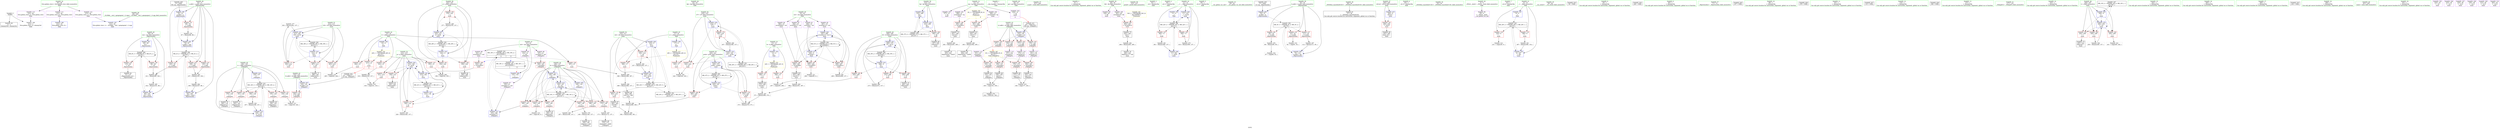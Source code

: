 digraph "SVFG" {
	label="SVFG";

	Node0x55cb6361d070 [shape=record,color=grey,label="{NodeID: 0\nNullPtr}"];
	Node0x55cb6361d070 -> Node0x55cb63646a10[style=solid];
	Node0x55cb6361d070 -> Node0x55cb63648de0[style=solid];
	Node0x55cb636711f0 [shape=record,color=black,label="{NodeID: 360\nMR_6V_3 = PHI(MR_6V_5, MR_6V_2, )\npts\{81 \}\n}"];
	Node0x55cb636711f0 -> Node0x55cb6364ba80[style=dashed];
	Node0x55cb636711f0 -> Node0x55cb6364bb50[style=dashed];
	Node0x55cb636711f0 -> Node0x55cb63649220[style=dashed];
	Node0x55cb636711f0 -> Node0x55cb636711f0[style=dashed];
	Node0x55cb636555d0 [shape=record,color=grey,label="{NodeID: 277\n303 = Binary(302, 137, )\n}"];
	Node0x55cb636555d0 -> Node0x55cb636512e0[style=solid];
	Node0x55cb636489e0 [shape=record,color=blue,label="{NodeID: 194\n15\<--9\nl\<--\nGlob }"];
	Node0x55cb636489e0 -> Node0x55cb63673b10[style=dashed];
	Node0x55cb63645c30 [shape=record,color=purple,label="{NodeID: 111\n412\<--44\nllvm.global_ctors_0\<--llvm.global_ctors\nGlob }"];
	Node0x55cb63645c30 -> Node0x55cb63648be0[style=solid];
	Node0x55cb63644000 [shape=record,color=green,label="{NodeID: 28\n24\<--25\ndp\<--dp_field_insensitive\nGlob }"];
	Node0x55cb63657fd0 [shape=record,color=grey,label="{NodeID: 305\n329 = Binary(328, 137, )\n}"];
	Node0x55cb63657fd0 -> Node0x55cb636516f0[style=solid];
	Node0x55cb63651070 [shape=record,color=blue,label="{NodeID: 222\n210\<--280\nfg\<--\nmain\n}"];
	Node0x55cb63651070 -> Node0x55cb6364d2e0[style=dashed];
	Node0x55cb63651070 -> Node0x55cb63651210[style=dashed];
	Node0x55cb63651070 -> Node0x55cb6366daf0[style=dashed];
	Node0x55cb6364bb50 [shape=record,color=red,label="{NodeID: 139\n115\<--80\n\<--res\n_Z6powmodxx\n}"];
	Node0x55cb6364bb50 -> Node0x55cb63646c10[style=solid];
	Node0x55cb636466a0 [shape=record,color=green,label="{NodeID: 56\n222\<--223\nj\<--j_field_insensitive\nmain\n}"];
	Node0x55cb636466a0 -> Node0x55cb6364dd70[style=solid];
	Node0x55cb636466a0 -> Node0x55cb6364de40[style=solid];
	Node0x55cb636466a0 -> Node0x55cb6364df10[style=solid];
	Node0x55cb636466a0 -> Node0x55cb63651b00[style=solid];
	Node0x55cb636466a0 -> Node0x55cb63651ca0[style=solid];
	Node0x55cb6364d210 [shape=record,color=red,label="{NodeID: 167\n272\<--208\n\<--i5\nmain\n}"];
	Node0x55cb6364d210 -> Node0x55cb63656950[style=solid];
	Node0x55cb63647df0 [shape=record,color=black,label="{NodeID: 84\n364\<--363\nidxprom59\<--sub58\nmain\n}"];
	Node0x55cb6361cda0 [shape=record,color=green,label="{NodeID: 1\n7\<--1\n__dso_handle\<--dummyObj\nGlob }"];
	Node0x55cb63655750 [shape=record,color=grey,label="{NodeID: 278\n87 = Binary(86, 88, )\n}"];
	Node0x55cb63655750 -> Node0x55cb63649150[style=solid];
	Node0x55cb63648ae0 [shape=record,color=blue,label="{NodeID: 195\n17\<--9\ns\<--\nGlob }"];
	Node0x55cb63648ae0 -> Node0x55cb636672f0[style=dashed];
	Node0x55cb63645d30 [shape=record,color=purple,label="{NodeID: 112\n413\<--44\nllvm.global_ctors_1\<--llvm.global_ctors\nGlob }"];
	Node0x55cb63645d30 -> Node0x55cb63648ce0[style=solid];
	Node0x55cb63644090 [shape=record,color=green,label="{NodeID: 29\n26\<--27\ngo\<--go_field_insensitive\nGlob }"];
	Node0x55cb63658150 [shape=record,color=grey,label="{NodeID: 306\n187 = Binary(186, 137, )\n}"];
	Node0x55cb63658150 -> Node0x55cb63650850[style=solid];
	Node0x55cb63651140 [shape=record,color=blue,label="{NodeID: 223\n212\<--9\ni18\<--\nmain\n}"];
	Node0x55cb63651140 -> Node0x55cb6364d3b0[style=dashed];
	Node0x55cb63651140 -> Node0x55cb6364d480[style=dashed];
	Node0x55cb63651140 -> Node0x55cb6364d550[style=dashed];
	Node0x55cb63651140 -> Node0x55cb636512e0[style=dashed];
	Node0x55cb63651140 -> Node0x55cb6366dff0[style=dashed];
	Node0x55cb6364bc20 [shape=record,color=red,label="{NodeID: 140\n147\<--122\n\<--s2.addr\n_Z3kmpPci\n}"];
	Node0x55cb6364bc20 -> Node0x55cb63645f30[style=solid];
	Node0x55cb63646770 [shape=record,color=green,label="{NodeID: 57\n227\<--228\nscanf\<--scanf_field_insensitive\n}"];
	Node0x55cb6364d2e0 [shape=record,color=red,label="{NodeID: 168\n306\<--210\n\<--fg\nmain\n}"];
	Node0x55cb6364d2e0 -> Node0x55cb63647ab0[style=solid];
	Node0x55cb63647ec0 [shape=record,color=black,label="{NodeID: 85\n367\<--366\nconv61\<--\nmain\n}"];
	Node0x55cb63647ec0 -> Node0x55cb63655ed0[style=solid];
	Node0x55cb6361cfd0 [shape=record,color=green,label="{NodeID: 2\n9\<--1\n\<--dummyObj\nCan only get source location for instruction, argument, global var or function.}"];
	Node0x55cb636558d0 [shape=record,color=grey,label="{NodeID: 279\n149 = Binary(148, 137, )\n}"];
	Node0x55cb636558d0 -> Node0x55cb63646ce0[style=solid];
	Node0x55cb63648be0 [shape=record,color=blue,label="{NodeID: 196\n412\<--45\nllvm.global_ctors_0\<--\nGlob }"];
	Node0x55cb63645e30 [shape=record,color=purple,label="{NodeID: 113\n414\<--44\nllvm.global_ctors_2\<--llvm.global_ctors\nGlob }"];
	Node0x55cb63645e30 -> Node0x55cb63648de0[style=solid];
	Node0x55cb63644160 [shape=record,color=green,label="{NodeID: 30\n28\<--30\nkb\<--kb_field_insensitive\nGlob }"];
	Node0x55cb63644160 -> Node0x55cb63645270[style=solid];
	Node0x55cb63644160 -> Node0x55cb63645340[style=solid];
	Node0x55cb636582d0 [shape=record,color=grey,label="{NodeID: 307\n173 = Binary(172, 137, )\n}"];
	Node0x55cb636582d0 -> Node0x55cb636470f0[style=solid];
	Node0x55cb63651210 [shape=record,color=blue,label="{NodeID: 224\n210\<--299\nfg\<--\nmain\n}"];
	Node0x55cb63651210 -> Node0x55cb6364d2e0[style=dashed];
	Node0x55cb63651210 -> Node0x55cb6366daf0[style=dashed];
	Node0x55cb6364bcf0 [shape=record,color=red,label="{NodeID: 141\n154\<--122\n\<--s2.addr\n_Z3kmpPci\n}"];
	Node0x55cb6364bcf0 -> Node0x55cb6364a7d0[style=solid];
	Node0x55cb63646840 [shape=record,color=green,label="{NodeID: 58\n314\<--315\nprintf\<--printf_field_insensitive\n}"];
	Node0x55cb6364d3b0 [shape=record,color=red,label="{NodeID: 169\n283\<--212\n\<--i18\nmain\n}"];
	Node0x55cb6364d3b0 -> Node0x55cb63658ed0[style=solid];
	Node0x55cb63647f90 [shape=record,color=black,label="{NodeID: 86\n370\<--369\nconv62\<--\nmain\n}"];
	Node0x55cb63647f90 -> Node0x55cb636564d0[style=solid];
	Node0x55cb6361ced0 [shape=record,color=green,label="{NodeID: 3\n34\<--1\n.str\<--dummyObj\nGlob }"];
	Node0x55cb63655a50 [shape=record,color=grey,label="{NodeID: 280\n363 = Binary(362, 265, )\n}"];
	Node0x55cb63655a50 -> Node0x55cb63647df0[style=solid];
	Node0x55cb63648ce0 [shape=record,color=blue,label="{NodeID: 197\n413\<--46\nllvm.global_ctors_1\<--_GLOBAL__sub_I_apiapiapiad_1_0.cpp\nGlob }"];
	Node0x55cb63645f30 [shape=record,color=purple,label="{NodeID: 114\n151\<--147\narrayidx\<--\n_Z3kmpPci\n}"];
	Node0x55cb63645f30 -> Node0x55cb6364c920[style=solid];
	Node0x55cb63644230 [shape=record,color=green,label="{NodeID: 31\n31\<--33\ntg\<--tg_field_insensitive\nGlob }"];
	Node0x55cb63644230 -> Node0x55cb63645410[style=solid];
	Node0x55cb63644230 -> Node0x55cb636454e0[style=solid];
	Node0x55cb63644230 -> Node0x55cb636455b0[style=solid];
	Node0x55cb63644230 -> Node0x55cb63645680[style=solid];
	Node0x55cb6364eac0 [shape=record,color=yellow,style=double,label="{NodeID: 391\n54V_1 = ENCHI(MR_54V_0)\npts\{300000 \}\nFun[main]}"];
	Node0x55cb6364eac0 -> Node0x55cb6364dfe0[style=dashed];
	Node0x55cb63658450 [shape=record,color=grey,label="{NodeID: 308\n356 = cmp(354, 355, )\n}"];
	Node0x55cb636512e0 [shape=record,color=blue,label="{NodeID: 225\n212\<--303\ni18\<--inc30\nmain\n}"];
	Node0x55cb636512e0 -> Node0x55cb6364d3b0[style=dashed];
	Node0x55cb636512e0 -> Node0x55cb6364d480[style=dashed];
	Node0x55cb636512e0 -> Node0x55cb6364d550[style=dashed];
	Node0x55cb636512e0 -> Node0x55cb636512e0[style=dashed];
	Node0x55cb636512e0 -> Node0x55cb6366dff0[style=dashed];
	Node0x55cb6364bdc0 [shape=record,color=red,label="{NodeID: 142\n171\<--122\n\<--s2.addr\n_Z3kmpPci\n}"];
	Node0x55cb6364bdc0 -> Node0x55cb6364a8a0[style=solid];
	Node0x55cb63646910 [shape=record,color=green,label="{NodeID: 59\n46\<--408\n_GLOBAL__sub_I_apiapiapiad_1_0.cpp\<--_GLOBAL__sub_I_apiapiapiad_1_0.cpp_field_insensitive\n}"];
	Node0x55cb63646910 -> Node0x55cb63648ce0[style=solid];
	Node0x55cb6364d480 [shape=record,color=red,label="{NodeID: 170\n287\<--212\n\<--i18\nmain\n}"];
	Node0x55cb6364d480 -> Node0x55cb63647840[style=solid];
	Node0x55cb63648060 [shape=record,color=black,label="{NodeID: 87\n384\<--383\nconv68\<--\nmain\n}"];
	Node0x55cb63648060 -> Node0x55cb636576d0[style=solid];
	Node0x55cb63633f60 [shape=record,color=green,label="{NodeID: 4\n36\<--1\n.str.1\<--dummyObj\nGlob }"];
	Node0x55cb63655bd0 [shape=record,color=grey,label="{NodeID: 281\n269 = Binary(268, 137, )\n}"];
	Node0x55cb63655bd0 -> Node0x55cb63650ed0[style=solid];
	Node0x55cb63648de0 [shape=record,color=blue, style = dotted,label="{NodeID: 198\n414\<--3\nllvm.global_ctors_2\<--dummyVal\nGlob }"];
	Node0x55cb6364a7d0 [shape=record,color=purple,label="{NodeID: 115\n157\<--154\narrayidx3\<--\n_Z3kmpPci\n}"];
	Node0x55cb6364a7d0 -> Node0x55cb6364c9f0[style=solid];
	Node0x55cb63644300 [shape=record,color=green,label="{NodeID: 32\n44\<--48\nllvm.global_ctors\<--llvm.global_ctors_field_insensitive\nGlob }"];
	Node0x55cb63644300 -> Node0x55cb63645c30[style=solid];
	Node0x55cb63644300 -> Node0x55cb63645d30[style=solid];
	Node0x55cb63644300 -> Node0x55cb63645e30[style=solid];
	Node0x55cb636585d0 [shape=record,color=grey,label="{NodeID: 309\n160 = cmp(153, 159, )\n}"];
	Node0x55cb636585d0 -> Node0x55cb6364a410[style=solid];
	Node0x55cb636513b0 [shape=record,color=blue,label="{NodeID: 226\n11\<--310\n__\<--inc34\nmain\n}"];
	Node0x55cb636513b0 -> Node0x55cb6366cbf0[style=dashed];
	Node0x55cb6364be90 [shape=record,color=red,label="{NodeID: 143\n178\<--122\n\<--s2.addr\n_Z3kmpPci\n}"];
	Node0x55cb6364be90 -> Node0x55cb6364a970[style=solid];
	Node0x55cb63646a10 [shape=record,color=black,label="{NodeID: 60\n2\<--3\ndummyVal\<--dummyVal\n}"];
	Node0x55cb6364d550 [shape=record,color=red,label="{NodeID: 171\n302\<--212\n\<--i18\nmain\n}"];
	Node0x55cb6364d550 -> Node0x55cb636555d0[style=solid];
	Node0x55cb63648130 [shape=record,color=black,label="{NodeID: 88\n390\<--389\nconv70\<--add\nmain\n}"];
	Node0x55cb63648130 -> Node0x55cb63657550[style=solid];
	Node0x55cb63633ff0 [shape=record,color=green,label="{NodeID: 5\n38\<--1\n.str.2\<--dummyObj\nGlob }"];
	Node0x55cb63655d50 [shape=record,color=grey,label="{NodeID: 282\n292 = Binary(291, 265, )\n}"];
	Node0x55cb63655d50 -> Node0x55cb636479e0[style=solid];
	Node0x55cb63648ee0 [shape=record,color=blue,label="{NodeID: 199\n76\<--74\na.addr\<--a\n_Z6powmodxx\n}"];
	Node0x55cb63648ee0 -> Node0x55cb6364b4d0[style=dashed];
	Node0x55cb63648ee0 -> Node0x55cb63649150[style=dashed];
	Node0x55cb6364a8a0 [shape=record,color=purple,label="{NodeID: 116\n175\<--171\narrayidx10\<--\n_Z3kmpPci\n}"];
	Node0x55cb6364a8a0 -> Node0x55cb6364cb90[style=solid];
	Node0x55cb636443d0 [shape=record,color=green,label="{NodeID: 33\n49\<--50\n__cxx_global_var_init\<--__cxx_global_var_init_field_insensitive\n}"];
	Node0x55cb63658750 [shape=record,color=grey,label="{NodeID: 310\n92 = cmp(91, 93, )\n}"];
	Node0x55cb63651480 [shape=record,color=blue,label="{NodeID: 227\n214\<--134\np\<--\nmain\n}"];
	Node0x55cb63651480 -> Node0x55cb6364d620[style=dashed];
	Node0x55cb63651480 -> Node0x55cb636516f0[style=dashed];
	Node0x55cb63651480 -> Node0x55cb6366e4f0[style=dashed];
	Node0x55cb6364bf60 [shape=record,color=red,label="{NodeID: 144\n140\<--124\n\<--l2.addr\n_Z3kmpPci\n}"];
	Node0x55cb6364bf60 -> Node0x55cb63658bd0[style=solid];
	Node0x55cb63646b10 [shape=record,color=black,label="{NodeID: 61\n57\<--58\n\<--_ZNSt8ios_base4InitD1Ev\nCan only get source location for instruction, argument, global var or function.}"];
	Node0x55cb6364d620 [shape=record,color=red,label="{NodeID: 172\n328\<--214\n\<--p\nmain\n}"];
	Node0x55cb6364d620 -> Node0x55cb63657fd0[style=solid];
	Node0x55cb63648200 [shape=record,color=black,label="{NodeID: 89\n203\<--400\nmain_ret\<--\nmain\n}"];
	Node0x55cb6361d2d0 [shape=record,color=green,label="{NodeID: 6\n40\<--1\n.str.3\<--dummyObj\nGlob }"];
	Node0x55cb63655ed0 [shape=record,color=grey,label="{NodeID: 283\n368 = Binary(351, 367, )\n}"];
	Node0x55cb63655ed0 -> Node0x55cb636564d0[style=solid];
	Node0x55cb63648fb0 [shape=record,color=blue,label="{NodeID: 200\n78\<--75\nb.addr\<--b\n_Z6powmodxx\n}"];
	Node0x55cb63648fb0 -> Node0x55cb63670cf0[style=dashed];
	Node0x55cb6364a970 [shape=record,color=purple,label="{NodeID: 117\n181\<--178\narrayidx13\<--\n_Z3kmpPci\n}"];
	Node0x55cb6364a970 -> Node0x55cb6364cc60[style=solid];
	Node0x55cb636444a0 [shape=record,color=green,label="{NodeID: 34\n53\<--54\n_ZNSt8ios_base4InitC1Ev\<--_ZNSt8ios_base4InitC1Ev_field_insensitive\n}"];
	Node0x55cb636588d0 [shape=record,color=grey,label="{NodeID: 311\n296 = cmp(295, 9, )\n}"];
	Node0x55cb63651550 [shape=record,color=blue,label="{NodeID: 228\n216\<--9\nret\<--\nmain\n}"];
	Node0x55cb63651550 -> Node0x55cb6364d890[style=dashed];
	Node0x55cb63651550 -> Node0x55cb6364d960[style=dashed];
	Node0x55cb63651550 -> Node0x55cb636517c0[style=dashed];
	Node0x55cb63651550 -> Node0x55cb63666df0[style=dashed];
	Node0x55cb63651550 -> Node0x55cb6366e9f0[style=dashed];
	Node0x55cb6364c030 [shape=record,color=red,label="{NodeID: 145\n144\<--126\n\<--k\n_Z3kmpPci\n}"];
	Node0x55cb6364c030 -> Node0x55cb63658d50[style=solid];
	Node0x55cb63646c10 [shape=record,color=black,label="{NodeID: 62\n73\<--115\n_Z6powmodxx_ret\<--\n_Z6powmodxx\n}"];
	Node0x55cb6364d6f0 [shape=record,color=red,label="{NodeID: 173\n331\<--214\n\<--p\nmain\n}"];
	Node0x55cb6364d6f0 -> Node0x55cb63659350[style=solid];
	Node0x55cb636482d0 [shape=record,color=purple,label="{NodeID: 90\n55\<--4\n\<--_ZStL8__ioinit\n__cxx_global_var_init\n}"];
	Node0x55cb6361d360 [shape=record,color=green,label="{NodeID: 7\n42\<--1\n.str.4\<--dummyObj\nGlob }"];
	Node0x55cb636732d0 [shape=record,color=yellow,style=double,label="{NodeID: 367\n8V_1 = ENCHI(MR_8V_0)\npts\{33 \}\nFun[_Z3kmpPci]}"];
	Node0x55cb636732d0 -> Node0x55cb6364c920[style=dashed];
	Node0x55cb636732d0 -> Node0x55cb6364c9f0[style=dashed];
	Node0x55cb636732d0 -> Node0x55cb6364cb90[style=dashed];
	Node0x55cb636732d0 -> Node0x55cb6364cc60[style=dashed];
	Node0x55cb63656050 [shape=record,color=grey,label="{NodeID: 284\n373 = Binary(372, 371, )\n}"];
	Node0x55cb63656050 -> Node0x55cb63651bd0[style=solid];
	Node0x55cb63649080 [shape=record,color=blue,label="{NodeID: 201\n80\<--85\nres\<--\n_Z6powmodxx\n}"];
	Node0x55cb63649080 -> Node0x55cb636711f0[style=dashed];
	Node0x55cb6364aa40 [shape=record,color=red,label="{NodeID: 118\n230\<--8\n\<--_\nmain\n}"];
	Node0x55cb6364aa40 -> Node0x55cb63658a50[style=solid];
	Node0x55cb63644570 [shape=record,color=green,label="{NodeID: 35\n59\<--60\n__cxa_atexit\<--__cxa_atexit_field_insensitive\n}"];
	Node0x55cb63658a50 [shape=record,color=grey,label="{NodeID: 312\n231 = cmp(230, 9, )\n}"];
	Node0x55cb63651620 [shape=record,color=blue,label="{NodeID: 229\n218\<--9\ni37\<--\nmain\n}"];
	Node0x55cb63651620 -> Node0x55cb6364da30[style=dashed];
	Node0x55cb63651620 -> Node0x55cb6364db00[style=dashed];
	Node0x55cb63651620 -> Node0x55cb63651960[style=dashed];
	Node0x55cb63651620 -> Node0x55cb6366eef0[style=dashed];
	Node0x55cb6364c100 [shape=record,color=red,label="{NodeID: 146\n148\<--126\n\<--k\n_Z3kmpPci\n}"];
	Node0x55cb6364c100 -> Node0x55cb636558d0[style=solid];
	Node0x55cb63646ce0 [shape=record,color=black,label="{NodeID: 63\n150\<--149\nidxprom\<--add\n_Z3kmpPci\n}"];
	Node0x55cb6368aa60 [shape=record,color=black,label="{NodeID: 423\n56 = PHI()\n}"];
	Node0x55cb6364d7c0 [shape=record,color=red,label="{NodeID: 174\n339\<--214\n\<--p\nmain\n}"];
	Node0x55cb6364d7c0 -> Node0x55cb63647b80[style=solid];
	Node0x55cb636483a0 [shape=record,color=purple,label="{NodeID: 91\n246\<--19\narrayidx\<--cnt\nmain\n}"];
	Node0x55cb636483a0 -> Node0x55cb63650c60[style=solid];
	Node0x55cb6361d3f0 [shape=record,color=green,label="{NodeID: 8\n45\<--1\n\<--dummyObj\nCan only get source location for instruction, argument, global var or function.}"];
	Node0x55cb636561d0 [shape=record,color=grey,label="{NodeID: 285\n102 = Binary(101, 88, )\n}"];
	Node0x55cb636561d0 -> Node0x55cb63649220[style=solid];
	Node0x55cb63649150 [shape=record,color=blue,label="{NodeID: 202\n76\<--87\na.addr\<--rem\n_Z6powmodxx\n}"];
	Node0x55cb63649150 -> Node0x55cb636707f0[style=dashed];
	Node0x55cb6364ab10 [shape=record,color=red,label="{NodeID: 119\n396\<--8\n\<--_\nmain\n}"];
	Node0x55cb6364ab10 -> Node0x55cb636579d0[style=solid];
	Node0x55cb63644640 [shape=record,color=green,label="{NodeID: 36\n58\<--64\n_ZNSt8ios_base4InitD1Ev\<--_ZNSt8ios_base4InitD1Ev_field_insensitive\n}"];
	Node0x55cb63644640 -> Node0x55cb63646b10[style=solid];
	Node0x55cb63658bd0 [shape=record,color=grey,label="{NodeID: 313\n141 = cmp(139, 140, )\n}"];
	Node0x55cb636516f0 [shape=record,color=blue,label="{NodeID: 230\n214\<--329\np\<--inc41\nmain\n}"];
	Node0x55cb636516f0 -> Node0x55cb6364d620[style=dashed];
	Node0x55cb636516f0 -> Node0x55cb6364d6f0[style=dashed];
	Node0x55cb636516f0 -> Node0x55cb6364d7c0[style=dashed];
	Node0x55cb636516f0 -> Node0x55cb636516f0[style=dashed];
	Node0x55cb636516f0 -> Node0x55cb63651890[style=dashed];
	Node0x55cb636516f0 -> Node0x55cb6366e4f0[style=dashed];
	Node0x55cb6364c1d0 [shape=record,color=red,label="{NodeID: 147\n165\<--126\n\<--k\n_Z3kmpPci\n}"];
	Node0x55cb6364c1d0 -> Node0x55cb63647020[style=solid];
	Node0x55cb63646db0 [shape=record,color=black,label="{NodeID: 64\n153\<--152\nconv\<--\n_Z3kmpPci\n}"];
	Node0x55cb63646db0 -> Node0x55cb636585d0[style=solid];
	Node0x55cb6368ab60 [shape=record,color=black,label="{NodeID: 424\n226 = PHI()\n}"];
	Node0x55cb6364d890 [shape=record,color=red,label="{NodeID: 175\n336\<--216\n\<--ret\nmain\n}"];
	Node0x55cb6364d890 -> Node0x55cb63657850[style=solid];
	Node0x55cb63648470 [shape=record,color=purple,label="{NodeID: 92\n267\<--19\narrayidx12\<--cnt\nmain\n}"];
	Node0x55cb63648470 -> Node0x55cb6364e0b0[style=solid];
	Node0x55cb63648470 -> Node0x55cb63650ed0[style=solid];
	Node0x55cb63630550 [shape=record,color=green,label="{NodeID: 9\n85\<--1\n\<--dummyObj\nCan only get source location for instruction, argument, global var or function.}"];
	Node0x55cb63656350 [shape=record,color=grey,label="{NodeID: 286\n347 = Binary(346, 137, )\n}"];
	Node0x55cb63656350 -> Node0x55cb63651960[style=solid];
	Node0x55cb63649220 [shape=record,color=blue,label="{NodeID: 203\n80\<--102\nres\<--rem2\n_Z6powmodxx\n}"];
	Node0x55cb63649220 -> Node0x55cb636711f0[style=dashed];
	Node0x55cb6364abe0 [shape=record,color=red,label="{NodeID: 120\n309\<--11\n\<--__\nmain\n}"];
	Node0x55cb6364abe0 -> Node0x55cb6364a5a0[style=solid];
	Node0x55cb63644710 [shape=record,color=green,label="{NodeID: 37\n71\<--72\n_Z6powmodxx\<--_Z6powmodxx_field_insensitive\n}"];
	Node0x55cb63658d50 [shape=record,color=grey,label="{NodeID: 314\n145 = cmp(144, 9, )\n}"];
	Node0x55cb636517c0 [shape=record,color=blue,label="{NodeID: 231\n216\<--337\nret\<--inc45\nmain\n}"];
	Node0x55cb636517c0 -> Node0x55cb63666df0[style=dashed];
	Node0x55cb6364c2a0 [shape=record,color=red,label="{NodeID: 148\n172\<--126\n\<--k\n_Z3kmpPci\n}"];
	Node0x55cb6364c2a0 -> Node0x55cb636582d0[style=solid];
	Node0x55cb63646e80 [shape=record,color=black,label="{NodeID: 65\n156\<--155\nidxprom2\<--\n_Z3kmpPci\n}"];
	Node0x55cb6368ac60 [shape=record,color=black,label="{NodeID: 425\n237 = PHI()\n}"];
	Node0x55cb6364d960 [shape=record,color=red,label="{NodeID: 176\n383\<--216\n\<--ret\nmain\n}"];
	Node0x55cb6364d960 -> Node0x55cb63648060[style=solid];
	Node0x55cb63648540 [shape=record,color=purple,label="{NodeID: 93\n294\<--19\narrayidx27\<--cnt\nmain\n}"];
	Node0x55cb63648540 -> Node0x55cb6364e250[style=solid];
	Node0x55cb63630620 [shape=record,color=green,label="{NodeID: 10\n88\<--1\n\<--dummyObj\nCan only get source location for instruction, argument, global var or function.}"];
	Node0x55cb636564d0 [shape=record,color=grey,label="{NodeID: 287\n371 = Binary(368, 370, )\n}"];
	Node0x55cb636564d0 -> Node0x55cb63656050[style=solid];
	Node0x55cb636492f0 [shape=record,color=blue,label="{NodeID: 204\n76\<--108\na.addr\<--rem4\n_Z6powmodxx\n}"];
	Node0x55cb636492f0 -> Node0x55cb636707f0[style=dashed];
	Node0x55cb6364acb0 [shape=record,color=red,label="{NodeID: 121\n380\<--11\n\<--__\nmain\n}"];
	Node0x55cb6364acb0 -> Node0x55cb63656ad0[style=solid];
	Node0x55cb636447e0 [shape=record,color=green,label="{NodeID: 38\n76\<--77\na.addr\<--a.addr_field_insensitive\n_Z6powmodxx\n}"];
	Node0x55cb636447e0 -> Node0x55cb6364b4d0[style=solid];
	Node0x55cb636447e0 -> Node0x55cb6364b5a0[style=solid];
	Node0x55cb636447e0 -> Node0x55cb6364b670[style=solid];
	Node0x55cb636447e0 -> Node0x55cb6364b740[style=solid];
	Node0x55cb636447e0 -> Node0x55cb63648ee0[style=solid];
	Node0x55cb636447e0 -> Node0x55cb63649150[style=solid];
	Node0x55cb636447e0 -> Node0x55cb636492f0[style=solid];
	Node0x55cb63658ed0 [shape=record,color=grey,label="{NodeID: 315\n285 = cmp(283, 284, )\n}"];
	Node0x55cb63651890 [shape=record,color=blue,label="{NodeID: 232\n214\<--342\np\<--\nmain\n}"];
	Node0x55cb63651890 -> Node0x55cb6364d620[style=dashed];
	Node0x55cb63651890 -> Node0x55cb636516f0[style=dashed];
	Node0x55cb63651890 -> Node0x55cb6366e4f0[style=dashed];
	Node0x55cb6364c370 [shape=record,color=red,label="{NodeID: 149\n186\<--126\n\<--k\n_Z3kmpPci\n}"];
	Node0x55cb6364c370 -> Node0x55cb63658150[style=solid];
	Node0x55cb63646f50 [shape=record,color=black,label="{NodeID: 66\n159\<--158\nconv4\<--\n_Z3kmpPci\n}"];
	Node0x55cb63646f50 -> Node0x55cb636585d0[style=solid];
	Node0x55cb6368ad60 [shape=record,color=black,label="{NodeID: 426\n278 = PHI()\n}"];
	Node0x55cb6364da30 [shape=record,color=red,label="{NodeID: 177\n324\<--218\n\<--i37\nmain\n}"];
	Node0x55cb6364da30 -> Node0x55cb63659650[style=solid];
	Node0x55cb63648610 [shape=record,color=purple,label="{NodeID: 94\n365\<--19\narrayidx60\<--cnt\nmain\n}"];
	Node0x55cb63648610 -> Node0x55cb6364e4c0[style=solid];
	Node0x55cb63634f70 [shape=record,color=green,label="{NodeID: 11\n93\<--1\n\<--dummyObj\nCan only get source location for instruction, argument, global var or function.}"];
	Node0x55cb63656650 [shape=record,color=grey,label="{NodeID: 288\n101 = Binary(99, 100, )\n}"];
	Node0x55cb63656650 -> Node0x55cb636561d0[style=solid];
	Node0x55cb636493c0 [shape=record,color=blue,label="{NodeID: 205\n78\<--112\nb.addr\<--shr\n_Z6powmodxx\n}"];
	Node0x55cb636493c0 -> Node0x55cb63670cf0[style=dashed];
	Node0x55cb6364ad80 [shape=record,color=red,label="{NodeID: 122\n256\<--13\n\<--k\nmain\n}"];
	Node0x55cb6364ad80 -> Node0x55cb636591d0[style=solid];
	Node0x55cb636448b0 [shape=record,color=green,label="{NodeID: 39\n78\<--79\nb.addr\<--b.addr_field_insensitive\n_Z6powmodxx\n}"];
	Node0x55cb636448b0 -> Node0x55cb6364b810[style=solid];
	Node0x55cb636448b0 -> Node0x55cb6364b8e0[style=solid];
	Node0x55cb636448b0 -> Node0x55cb6364b9b0[style=solid];
	Node0x55cb636448b0 -> Node0x55cb63648fb0[style=solid];
	Node0x55cb636448b0 -> Node0x55cb636493c0[style=solid];
	Node0x55cb63659050 [shape=record,color=grey,label="{NodeID: 316\n97 = cmp(96, 93, )\n}"];
	Node0x55cb63651960 [shape=record,color=blue,label="{NodeID: 233\n218\<--347\ni37\<--inc50\nmain\n}"];
	Node0x55cb63651960 -> Node0x55cb6364da30[style=dashed];
	Node0x55cb63651960 -> Node0x55cb6364db00[style=dashed];
	Node0x55cb63651960 -> Node0x55cb63651960[style=dashed];
	Node0x55cb63651960 -> Node0x55cb6366eef0[style=dashed];
	Node0x55cb6364c440 [shape=record,color=red,label="{NodeID: 150\n190\<--126\n\<--k\n_Z3kmpPci\n}"];
	Node0x55cb6364c440 -> Node0x55cb63650920[style=solid];
	Node0x55cb63647020 [shape=record,color=black,label="{NodeID: 67\n166\<--165\nidxprom6\<--\n_Z3kmpPci\n}"];
	Node0x55cb6368ae60 [shape=record,color=black,label="{NodeID: 427\n313 = PHI()\n}"];
	Node0x55cb6364db00 [shape=record,color=red,label="{NodeID: 178\n346\<--218\n\<--i37\nmain\n}"];
	Node0x55cb6364db00 -> Node0x55cb63656350[style=solid];
	Node0x55cb636486e0 [shape=record,color=purple,label="{NodeID: 95\n132\<--21\n\<--nxt\n_Z3kmpPci\n}"];
	Node0x55cb636486e0 -> Node0x55cb63649630[style=solid];
	Node0x55cb63635040 [shape=record,color=green,label="{NodeID: 12\n134\<--1\n\<--dummyObj\nCan only get source location for instruction, argument, global var or function.}"];
	Node0x55cb636567d0 [shape=record,color=grey,label="{NodeID: 289\n377 = Binary(376, 137, )\n}"];
	Node0x55cb636567d0 -> Node0x55cb63651ca0[style=solid];
	Node0x55cb63649490 [shape=record,color=blue,label="{NodeID: 206\n122\<--120\ns2.addr\<--s2\n_Z3kmpPci\n}"];
	Node0x55cb63649490 -> Node0x55cb6364bc20[style=dashed];
	Node0x55cb63649490 -> Node0x55cb6364bcf0[style=dashed];
	Node0x55cb63649490 -> Node0x55cb6364bdc0[style=dashed];
	Node0x55cb63649490 -> Node0x55cb6364be90[style=dashed];
	Node0x55cb6364ae50 [shape=record,color=red,label="{NodeID: 123\n369\<--13\n\<--k\nmain\n}"];
	Node0x55cb6364ae50 -> Node0x55cb63647f90[style=solid];
	Node0x55cb63644980 [shape=record,color=green,label="{NodeID: 40\n80\<--81\nres\<--res_field_insensitive\n_Z6powmodxx\n}"];
	Node0x55cb63644980 -> Node0x55cb6364ba80[style=solid];
	Node0x55cb63644980 -> Node0x55cb6364bb50[style=solid];
	Node0x55cb63644980 -> Node0x55cb63649080[style=solid];
	Node0x55cb63644980 -> Node0x55cb63649220[style=solid];
	Node0x55cb636591d0 [shape=record,color=grey,label="{NodeID: 317\n257 = cmp(255, 256, )\n}"];
	Node0x55cb63651a30 [shape=record,color=blue,label="{NodeID: 234\n220\<--351\nprob\<--\nmain\n}"];
	Node0x55cb63651a30 -> Node0x55cb6364dbd0[style=dashed];
	Node0x55cb63651a30 -> Node0x55cb6364dca0[style=dashed];
	Node0x55cb63651a30 -> Node0x55cb63651bd0[style=dashed];
	Node0x55cb63651a30 -> Node0x55cb6366f3f0[style=dashed];
	Node0x55cb6364c510 [shape=record,color=red,label="{NodeID: 151\n139\<--128\n\<--i\n_Z3kmpPci\n}"];
	Node0x55cb6364c510 -> Node0x55cb63658bd0[style=solid];
	Node0x55cb636470f0 [shape=record,color=black,label="{NodeID: 68\n174\<--173\nidxprom9\<--add8\n_Z3kmpPci\n}"];
	Node0x55cb6368af60 [shape=record,color=black,label="{NodeID: 428\n394 = PHI()\n}"];
	Node0x55cb6366c6f0 [shape=record,color=black,label="{NodeID: 345\nMR_20V_2 = PHI(MR_20V_3, MR_20V_1, )\npts\{10 \}\n}"];
	Node0x55cb6366c6f0 -> Node0x55cb6364aa40[style=dashed];
	Node0x55cb6366c6f0 -> Node0x55cb6364ab10[style=dashed];
	Node0x55cb6366c6f0 -> Node0x55cb63651e40[style=dashed];
	Node0x55cb6364dbd0 [shape=record,color=red,label="{NodeID: 179\n372\<--220\n\<--prob\nmain\n}"];
	Node0x55cb6364dbd0 -> Node0x55cb63656050[style=solid];
	Node0x55cb63645000 [shape=record,color=purple,label="{NodeID: 96\n167\<--21\narrayidx7\<--nxt\n_Z3kmpPci\n}"];
	Node0x55cb63645000 -> Node0x55cb6364cac0[style=solid];
	Node0x55cb63635110 [shape=record,color=green,label="{NodeID: 13\n137\<--1\n\<--dummyObj\nCan only get source location for instruction, argument, global var or function.}"];
	Node0x55cb63656950 [shape=record,color=grey,label="{NodeID: 290\n273 = Binary(272, 137, )\n}"];
	Node0x55cb63656950 -> Node0x55cb63650fa0[style=solid];
	Node0x55cb63649560 [shape=record,color=blue,label="{NodeID: 207\n124\<--121\nl2.addr\<--l2\n_Z3kmpPci\n}"];
	Node0x55cb63649560 -> Node0x55cb6364bf60[style=dashed];
	Node0x55cb6364af20 [shape=record,color=red,label="{NodeID: 124\n284\<--15\n\<--l\nmain\n}"];
	Node0x55cb6364af20 -> Node0x55cb63658ed0[style=solid];
	Node0x55cb63644a50 [shape=record,color=green,label="{NodeID: 41\n117\<--118\n_Z3kmpPci\<--_Z3kmpPci_field_insensitive\n}"];
	Node0x55cb63659350 [shape=record,color=grey,label="{NodeID: 318\n334 = cmp(331, 333, )\n}"];
	Node0x55cb63651b00 [shape=record,color=blue,label="{NodeID: 235\n222\<--9\nj\<--\nmain\n}"];
	Node0x55cb63651b00 -> Node0x55cb6364dd70[style=dashed];
	Node0x55cb63651b00 -> Node0x55cb6364de40[style=dashed];
	Node0x55cb63651b00 -> Node0x55cb6364df10[style=dashed];
	Node0x55cb63651b00 -> Node0x55cb63651ca0[style=dashed];
	Node0x55cb63651b00 -> Node0x55cb6366f8f0[style=dashed];
	Node0x55cb6364c5e0 [shape=record,color=red,label="{NodeID: 152\n155\<--128\n\<--i\n_Z3kmpPci\n}"];
	Node0x55cb6364c5e0 -> Node0x55cb63646e80[style=solid];
	Node0x55cb636471c0 [shape=record,color=black,label="{NodeID: 69\n177\<--176\nconv11\<--\n_Z3kmpPci\n}"];
	Node0x55cb636471c0 -> Node0x55cb636594d0[style=solid];
	Node0x55cb6368b060 [shape=record,color=black,label="{NodeID: 429\n74 = PHI()\n0th arg _Z6powmodxx }"];
	Node0x55cb6368b060 -> Node0x55cb63648ee0[style=solid];
	Node0x55cb6366cbf0 [shape=record,color=black,label="{NodeID: 346\nMR_22V_2 = PHI(MR_22V_4, MR_22V_1, )\npts\{12 \}\n}"];
	Node0x55cb6366cbf0 -> Node0x55cb6364abe0[style=dashed];
	Node0x55cb6366cbf0 -> Node0x55cb6364acb0[style=dashed];
	Node0x55cb6366cbf0 -> Node0x55cb636513b0[style=dashed];
	Node0x55cb6366cbf0 -> Node0x55cb63651d70[style=dashed];
	Node0x55cb6364dca0 [shape=record,color=red,label="{NodeID: 180\n385\<--220\n\<--prob\nmain\n}"];
	Node0x55cb6364dca0 -> Node0x55cb63657550[style=solid];
	Node0x55cb636450d0 [shape=record,color=purple,label="{NodeID: 97\n193\<--21\narrayidx17\<--nxt\n_Z3kmpPci\n}"];
	Node0x55cb636450d0 -> Node0x55cb63650920[style=solid];
	Node0x55cb63634140 [shape=record,color=green,label="{NodeID: 14\n163\<--1\n\<--dummyObj\nCan only get source location for instruction, argument, global var or function.}"];
	Node0x55cb63656ad0 [shape=record,color=grey,label="{NodeID: 291\n381 = Binary(380, 137, )\n}"];
	Node0x55cb63656ad0 -> Node0x55cb63651d70[style=solid];
	Node0x55cb63649630 [shape=record,color=blue,label="{NodeID: 208\n132\<--134\n\<--\n_Z3kmpPci\n}"];
	Node0x55cb63649630 -> Node0x55cb636659f0[style=dashed];
	Node0x55cb6364aff0 [shape=record,color=red,label="{NodeID: 125\n317\<--15\n\<--l\nmain\n|{<s0>8}}"];
	Node0x55cb6364aff0:s0 -> Node0x55cb6368b450[style=solid,color=red];
	Node0x55cb63644b20 [shape=record,color=green,label="{NodeID: 42\n122\<--123\ns2.addr\<--s2.addr_field_insensitive\n_Z3kmpPci\n}"];
	Node0x55cb63644b20 -> Node0x55cb6364bc20[style=solid];
	Node0x55cb63644b20 -> Node0x55cb6364bcf0[style=solid];
	Node0x55cb63644b20 -> Node0x55cb6364bdc0[style=solid];
	Node0x55cb63644b20 -> Node0x55cb6364be90[style=solid];
	Node0x55cb63644b20 -> Node0x55cb63649490[style=solid];
	Node0x55cb636594d0 [shape=record,color=grey,label="{NodeID: 319\n184 = cmp(177, 183, )\n}"];
	Node0x55cb63651bd0 [shape=record,color=blue,label="{NodeID: 236\n220\<--373\nprob\<--mul63\nmain\n}"];
	Node0x55cb63651bd0 -> Node0x55cb6364dbd0[style=dashed];
	Node0x55cb63651bd0 -> Node0x55cb6364dca0[style=dashed];
	Node0x55cb63651bd0 -> Node0x55cb63651bd0[style=dashed];
	Node0x55cb63651bd0 -> Node0x55cb6366f3f0[style=dashed];
	Node0x55cb6364c6b0 [shape=record,color=red,label="{NodeID: 153\n179\<--128\n\<--i\n_Z3kmpPci\n}"];
	Node0x55cb6364c6b0 -> Node0x55cb63647290[style=solid];
	Node0x55cb63647290 [shape=record,color=black,label="{NodeID: 70\n180\<--179\nidxprom12\<--\n_Z3kmpPci\n}"];
	Node0x55cb6368b1c0 [shape=record,color=black,label="{NodeID: 430\n75 = PHI()\n1st arg _Z6powmodxx }"];
	Node0x55cb6368b1c0 -> Node0x55cb63648fb0[style=solid];
	Node0x55cb6366d0f0 [shape=record,color=black,label="{NodeID: 347\nMR_33V_2 = PHI(MR_33V_4, MR_33V_1, )\npts\{207 \}\n}"];
	Node0x55cb6366d0f0 -> Node0x55cb63650b90[style=dashed];
	Node0x55cb6364dd70 [shape=record,color=red,label="{NodeID: 181\n354\<--222\n\<--j\nmain\n}"];
	Node0x55cb6364dd70 -> Node0x55cb63658450[style=solid];
	Node0x55cb636451a0 [shape=record,color=purple,label="{NodeID: 98\n341\<--21\narrayidx47\<--nxt\nmain\n}"];
	Node0x55cb636451a0 -> Node0x55cb6364e320[style=solid];
	Node0x55cb63634210 [shape=record,color=green,label="{NodeID: 15\n242\<--1\n\<--dummyObj\nCan only get source location for instruction, argument, global var or function.}"];
	Node0x55cb63673a30 [shape=record,color=yellow,style=double,label="{NodeID: 375\n24V_1 = ENCHI(MR_24V_0)\npts\{14 \}\nFun[main]}"];
	Node0x55cb63673a30 -> Node0x55cb6364ad80[style=dashed];
	Node0x55cb63673a30 -> Node0x55cb6364ae50[style=dashed];
	Node0x55cb63656c50 [shape=record,color=grey,label="{NodeID: 292\n108 = Binary(107, 88, )\n}"];
	Node0x55cb63656c50 -> Node0x55cb636492f0[style=solid];
	Node0x55cb63649700 [shape=record,color=blue,label="{NodeID: 209\n126\<--134\nk\<--\n_Z3kmpPci\n}"];
	Node0x55cb63649700 -> Node0x55cb63629d40[style=dashed];
	Node0x55cb6364b0c0 [shape=record,color=red,label="{NodeID: 126\n332\<--15\n\<--l\nmain\n}"];
	Node0x55cb6364b0c0 -> Node0x55cb63657b50[style=solid];
	Node0x55cb63644bf0 [shape=record,color=green,label="{NodeID: 43\n124\<--125\nl2.addr\<--l2.addr_field_insensitive\n_Z3kmpPci\n}"];
	Node0x55cb63644bf0 -> Node0x55cb6364bf60[style=solid];
	Node0x55cb63644bf0 -> Node0x55cb63649560[style=solid];
	Node0x55cb63659650 [shape=record,color=grey,label="{NodeID: 320\n326 = cmp(324, 325, )\n}"];
	Node0x55cb63651ca0 [shape=record,color=blue,label="{NodeID: 237\n222\<--377\nj\<--inc65\nmain\n}"];
	Node0x55cb63651ca0 -> Node0x55cb6364dd70[style=dashed];
	Node0x55cb63651ca0 -> Node0x55cb6364de40[style=dashed];
	Node0x55cb63651ca0 -> Node0x55cb6364df10[style=dashed];
	Node0x55cb63651ca0 -> Node0x55cb63651ca0[style=dashed];
	Node0x55cb63651ca0 -> Node0x55cb6366f8f0[style=dashed];
	Node0x55cb6364c780 [shape=record,color=red,label="{NodeID: 154\n191\<--128\n\<--i\n_Z3kmpPci\n}"];
	Node0x55cb6364c780 -> Node0x55cb63647430[style=solid];
	Node0x55cb63647360 [shape=record,color=black,label="{NodeID: 71\n183\<--182\nconv14\<--\n_Z3kmpPci\n}"];
	Node0x55cb63647360 -> Node0x55cb636594d0[style=solid];
	Node0x55cb6368b2c0 [shape=record,color=black,label="{NodeID: 431\n120 = PHI(318, )\n0th arg _Z3kmpPci }"];
	Node0x55cb6368b2c0 -> Node0x55cb63649490[style=solid];
	Node0x55cb6366d5f0 [shape=record,color=black,label="{NodeID: 348\nMR_35V_2 = PHI(MR_35V_4, MR_35V_1, )\npts\{209 \}\n}"];
	Node0x55cb6366d5f0 -> Node0x55cb63650e00[style=dashed];
	Node0x55cb6364de40 [shape=record,color=red,label="{NodeID: 182\n358\<--222\n\<--j\nmain\n}"];
	Node0x55cb6364de40 -> Node0x55cb63647c50[style=solid];
	Node0x55cb63645270 [shape=record,color=purple,label="{NodeID: 99\n236\<--28\n\<--kb\nmain\n}"];
	Node0x55cb636342e0 [shape=record,color=green,label="{NodeID: 16\n265\<--1\n\<--dummyObj\nCan only get source location for instruction, argument, global var or function.}"];
	Node0x55cb63673b10 [shape=record,color=yellow,style=double,label="{NodeID: 376\n26V_1 = ENCHI(MR_26V_0)\npts\{16 \}\nFun[main]}"];
	Node0x55cb63673b10 -> Node0x55cb6364af20[style=dashed];
	Node0x55cb63673b10 -> Node0x55cb6364aff0[style=dashed];
	Node0x55cb63673b10 -> Node0x55cb6364b0c0[style=dashed];
	Node0x55cb63673b10 -> Node0x55cb6364b190[style=dashed];
	Node0x55cb63673b10 -> Node0x55cb6364b260[style=dashed];
	Node0x55cb63656dd0 [shape=record,color=grey,label="{NodeID: 293\n107 = Binary(105, 106, )\n}"];
	Node0x55cb63656dd0 -> Node0x55cb63656c50[style=solid];
	Node0x55cb636506b0 [shape=record,color=blue,label="{NodeID: 210\n128\<--137\ni\<--\n_Z3kmpPci\n}"];
	Node0x55cb636506b0 -> Node0x55cb6362a240[style=dashed];
	Node0x55cb6364b190 [shape=record,color=red,label="{NodeID: 127\n355\<--15\n\<--l\nmain\n}"];
	Node0x55cb6364b190 -> Node0x55cb63658450[style=solid];
	Node0x55cb63644cc0 [shape=record,color=green,label="{NodeID: 44\n126\<--127\nk\<--k_field_insensitive\n_Z3kmpPci\n}"];
	Node0x55cb63644cc0 -> Node0x55cb6364c030[style=solid];
	Node0x55cb63644cc0 -> Node0x55cb6364c100[style=solid];
	Node0x55cb63644cc0 -> Node0x55cb6364c1d0[style=solid];
	Node0x55cb63644cc0 -> Node0x55cb6364c2a0[style=solid];
	Node0x55cb63644cc0 -> Node0x55cb6364c370[style=solid];
	Node0x55cb63644cc0 -> Node0x55cb6364c440[style=solid];
	Node0x55cb63644cc0 -> Node0x55cb63649700[style=solid];
	Node0x55cb63644cc0 -> Node0x55cb63650780[style=solid];
	Node0x55cb63644cc0 -> Node0x55cb63650850[style=solid];
	Node0x55cb636597d0 [shape=record,color=grey,label="{NodeID: 321\n241 = cmp(240, 242, )\n}"];
	Node0x55cb63651d70 [shape=record,color=blue,label="{NodeID: 238\n11\<--381\n__\<--inc67\nmain\n}"];
	Node0x55cb63651d70 -> Node0x55cb6366cbf0[style=dashed];
	Node0x55cb6364c850 [shape=record,color=red,label="{NodeID: 155\n196\<--128\n\<--i\n_Z3kmpPci\n}"];
	Node0x55cb6364c850 -> Node0x55cb63657cd0[style=solid];
	Node0x55cb63647430 [shape=record,color=black,label="{NodeID: 72\n192\<--191\nidxprom16\<--\n_Z3kmpPci\n}"];
	Node0x55cb6368b450 [shape=record,color=black,label="{NodeID: 432\n121 = PHI(317, )\n1st arg _Z3kmpPci }"];
	Node0x55cb6368b450 -> Node0x55cb63649560[style=solid];
	Node0x55cb6366daf0 [shape=record,color=black,label="{NodeID: 349\nMR_37V_2 = PHI(MR_37V_5, MR_37V_1, )\npts\{211 \}\n}"];
	Node0x55cb6366daf0 -> Node0x55cb63651070[style=dashed];
	Node0x55cb6364df10 [shape=record,color=red,label="{NodeID: 183\n376\<--222\n\<--j\nmain\n}"];
	Node0x55cb6364df10 -> Node0x55cb636567d0[style=solid];
	Node0x55cb63645340 [shape=record,color=purple,label="{NodeID: 100\n261\<--28\narrayidx10\<--kb\nmain\n}"];
	Node0x55cb63645340 -> Node0x55cb6364dfe0[style=solid];
	Node0x55cb636343b0 [shape=record,color=green,label="{NodeID: 17\n280\<--1\n\<--dummyObj\nCan only get source location for instruction, argument, global var or function.}"];
	Node0x55cb636672f0 [shape=record,color=yellow,style=double,label="{NodeID: 377\n28V_1 = ENCHI(MR_28V_0)\npts\{18 \}\nFun[main]}"];
	Node0x55cb636672f0 -> Node0x55cb6364b330[style=dashed];
	Node0x55cb636672f0 -> Node0x55cb6364b400[style=dashed];
	Node0x55cb63656f50 [shape=record,color=grey,label="{NodeID: 294\n264 = Binary(263, 265, )\n}"];
	Node0x55cb63656f50 -> Node0x55cb63647770[style=solid];
	Node0x55cb63650780 [shape=record,color=blue,label="{NodeID: 211\n126\<--168\nk\<--\n_Z3kmpPci\n}"];
	Node0x55cb63650780 -> Node0x55cb6364c030[style=dashed];
	Node0x55cb63650780 -> Node0x55cb6364c100[style=dashed];
	Node0x55cb63650780 -> Node0x55cb6364c1d0[style=dashed];
	Node0x55cb63650780 -> Node0x55cb6364c2a0[style=dashed];
	Node0x55cb63650780 -> Node0x55cb6364c370[style=dashed];
	Node0x55cb63650780 -> Node0x55cb6364c440[style=dashed];
	Node0x55cb63650780 -> Node0x55cb63650780[style=dashed];
	Node0x55cb63650780 -> Node0x55cb63650850[style=dashed];
	Node0x55cb63650780 -> Node0x55cb63629d40[style=dashed];
	Node0x55cb6364b260 [shape=record,color=red,label="{NodeID: 128\n387\<--15\n\<--l\nmain\n}"];
	Node0x55cb6364b260 -> Node0x55cb636570d0[style=solid];
	Node0x55cb63644d90 [shape=record,color=green,label="{NodeID: 45\n128\<--129\ni\<--i_field_insensitive\n_Z3kmpPci\n}"];
	Node0x55cb63644d90 -> Node0x55cb6364c510[style=solid];
	Node0x55cb63644d90 -> Node0x55cb6364c5e0[style=solid];
	Node0x55cb63644d90 -> Node0x55cb6364c6b0[style=solid];
	Node0x55cb63644d90 -> Node0x55cb6364c780[style=solid];
	Node0x55cb63644d90 -> Node0x55cb6364c850[style=solid];
	Node0x55cb63644d90 -> Node0x55cb636506b0[style=solid];
	Node0x55cb63644d90 -> Node0x55cb636509f0[style=solid];
	Node0x55cb63629d40 [shape=record,color=black,label="{NodeID: 322\nMR_14V_3 = PHI(MR_14V_7, MR_14V_2, )\npts\{127 \}\n}"];
	Node0x55cb63629d40 -> Node0x55cb6364c030[style=dashed];
	Node0x55cb63629d40 -> Node0x55cb6364c100[style=dashed];
	Node0x55cb63629d40 -> Node0x55cb6364c1d0[style=dashed];
	Node0x55cb63629d40 -> Node0x55cb6364c2a0[style=dashed];
	Node0x55cb63629d40 -> Node0x55cb6364c370[style=dashed];
	Node0x55cb63629d40 -> Node0x55cb6364c440[style=dashed];
	Node0x55cb63629d40 -> Node0x55cb63650780[style=dashed];
	Node0x55cb63629d40 -> Node0x55cb63650850[style=dashed];
	Node0x55cb63629d40 -> Node0x55cb63629d40[style=dashed];
	Node0x55cb63651e40 [shape=record,color=blue,label="{NodeID: 239\n8\<--397\n_\<--dec\nmain\n}"];
	Node0x55cb63651e40 -> Node0x55cb6366c6f0[style=dashed];
	Node0x55cb6364c920 [shape=record,color=red,label="{NodeID: 156\n152\<--151\n\<--arrayidx\n_Z3kmpPci\n}"];
	Node0x55cb6364c920 -> Node0x55cb63646db0[style=solid];
	Node0x55cb63647500 [shape=record,color=black,label="{NodeID: 73\n245\<--244\nidxprom\<--\nmain\n}"];
	Node0x55cb6368b6d0 [shape=record,color=black,label="{NodeID: 433\n234 = PHI()\n}"];
	Node0x55cb6366dff0 [shape=record,color=black,label="{NodeID: 350\nMR_39V_2 = PHI(MR_39V_4, MR_39V_1, )\npts\{213 \}\n}"];
	Node0x55cb6366dff0 -> Node0x55cb63651140[style=dashed];
	Node0x55cb6364dfe0 [shape=record,color=red,label="{NodeID: 184\n262\<--261\n\<--arrayidx10\nmain\n}"];
	Node0x55cb6364dfe0 -> Node0x55cb636476a0[style=solid];
	Node0x55cb63645410 [shape=record,color=purple,label="{NodeID: 101\n277\<--31\n\<--tg\nmain\n}"];
	Node0x55cb63634480 [shape=record,color=green,label="{NodeID: 18\n299\<--1\n\<--dummyObj\nCan only get source location for instruction, argument, global var or function.}"];
	Node0x55cb636673d0 [shape=record,color=yellow,style=double,label="{NodeID: 378\n8V_1 = ENCHI(MR_8V_0)\npts\{33 \}\nFun[main]|{|<s2>8}}"];
	Node0x55cb636673d0 -> Node0x55cb6364e180[style=dashed];
	Node0x55cb636673d0 -> Node0x55cb6364e3f0[style=dashed];
	Node0x55cb636673d0:s2 -> Node0x55cb636732d0[style=dashed,color=red];
	Node0x55cb636570d0 [shape=record,color=grey,label="{NodeID: 295\n388 = Binary(386, 387, )\n}"];
	Node0x55cb636570d0 -> Node0x55cb63657250[style=solid];
	Node0x55cb63650850 [shape=record,color=blue,label="{NodeID: 212\n126\<--187\nk\<--inc\n_Z3kmpPci\n}"];
	Node0x55cb63650850 -> Node0x55cb6364c440[style=dashed];
	Node0x55cb63650850 -> Node0x55cb63629d40[style=dashed];
	Node0x55cb6364b330 [shape=record,color=red,label="{NodeID: 129\n325\<--17\n\<--s\nmain\n}"];
	Node0x55cb6364b330 -> Node0x55cb63659650[style=solid];
	Node0x55cb63644e60 [shape=record,color=green,label="{NodeID: 46\n201\<--202\nmain\<--main_field_insensitive\n}"];
	Node0x55cb6362a240 [shape=record,color=black,label="{NodeID: 323\nMR_16V_3 = PHI(MR_16V_4, MR_16V_2, )\npts\{129 \}\n}"];
	Node0x55cb6362a240 -> Node0x55cb6364c510[style=dashed];
	Node0x55cb6362a240 -> Node0x55cb6364c5e0[style=dashed];
	Node0x55cb6362a240 -> Node0x55cb6364c6b0[style=dashed];
	Node0x55cb6362a240 -> Node0x55cb6364c780[style=dashed];
	Node0x55cb6362a240 -> Node0x55cb6364c850[style=dashed];
	Node0x55cb6362a240 -> Node0x55cb636509f0[style=dashed];
	Node0x55cb6364c9f0 [shape=record,color=red,label="{NodeID: 157\n158\<--157\n\<--arrayidx3\n_Z3kmpPci\n}"];
	Node0x55cb6364c9f0 -> Node0x55cb63646f50[style=solid];
	Node0x55cb636475d0 [shape=record,color=black,label="{NodeID: 74\n260\<--259\nidxprom9\<--\nmain\n}"];
	Node0x55cb6366e4f0 [shape=record,color=black,label="{NodeID: 351\nMR_41V_2 = PHI(MR_41V_3, MR_41V_1, )\npts\{215 \}\n}"];
	Node0x55cb6366e4f0 -> Node0x55cb63651480[style=dashed];
	Node0x55cb6366e4f0 -> Node0x55cb6366e4f0[style=dashed];
	Node0x55cb6364e0b0 [shape=record,color=red,label="{NodeID: 185\n268\<--267\n\<--arrayidx12\nmain\n}"];
	Node0x55cb6364e0b0 -> Node0x55cb63655bd0[style=solid];
	Node0x55cb636454e0 [shape=record,color=purple,label="{NodeID: 102\n289\<--31\narrayidx23\<--tg\nmain\n}"];
	Node0x55cb636454e0 -> Node0x55cb6364e180[style=solid];
	Node0x55cb63634550 [shape=record,color=green,label="{NodeID: 19\n351\<--1\n\<--dummyObj\nCan only get source location for instruction, argument, global var or function.}"];
	Node0x55cb63657250 [shape=record,color=grey,label="{NodeID: 296\n389 = Binary(388, 137, )\n}"];
	Node0x55cb63657250 -> Node0x55cb63648130[style=solid];
	Node0x55cb63650920 [shape=record,color=blue,label="{NodeID: 213\n193\<--190\narrayidx17\<--\n_Z3kmpPci\n}"];
	Node0x55cb63650920 -> Node0x55cb636659f0[style=dashed];
	Node0x55cb6364b400 [shape=record,color=red,label="{NodeID: 130\n386\<--17\n\<--s\nmain\n}"];
	Node0x55cb6364b400 -> Node0x55cb636570d0[style=solid];
	Node0x55cb63644f30 [shape=record,color=green,label="{NodeID: 47\n204\<--205\nretval\<--retval_field_insensitive\nmain\n}"];
	Node0x55cb63644f30 -> Node0x55cb6364cd30[style=solid];
	Node0x55cb63644f30 -> Node0x55cb63650ac0[style=solid];
	Node0x55cb636659f0 [shape=record,color=black,label="{NodeID: 324\nMR_18V_3 = PHI(MR_18V_4, MR_18V_2, )\npts\{230000 \}\n|{|<s2>8|<s3>8}}"];
	Node0x55cb636659f0 -> Node0x55cb6364cac0[style=dashed];
	Node0x55cb636659f0 -> Node0x55cb63650920[style=dashed];
	Node0x55cb636659f0:s2 -> Node0x55cb6364e320[style=dashed,color=blue];
	Node0x55cb636659f0:s3 -> Node0x55cb636702f0[style=dashed,color=blue];
	Node0x55cb6364cac0 [shape=record,color=red,label="{NodeID: 158\n168\<--167\n\<--arrayidx7\n_Z3kmpPci\n}"];
	Node0x55cb6364cac0 -> Node0x55cb63650780[style=solid];
	Node0x55cb636476a0 [shape=record,color=black,label="{NodeID: 75\n263\<--262\nconv\<--\nmain\n}"];
	Node0x55cb636476a0 -> Node0x55cb63656f50[style=solid];
	Node0x55cb6366e9f0 [shape=record,color=black,label="{NodeID: 352\nMR_43V_2 = PHI(MR_43V_3, MR_43V_1, )\npts\{217 \}\n}"];
	Node0x55cb6366e9f0 -> Node0x55cb63651550[style=dashed];
	Node0x55cb6366e9f0 -> Node0x55cb6366e9f0[style=dashed];
	Node0x55cb6364e180 [shape=record,color=red,label="{NodeID: 186\n290\<--289\n\<--arrayidx23\nmain\n}"];
	Node0x55cb6364e180 -> Node0x55cb63647910[style=solid];
	Node0x55cb636455b0 [shape=record,color=purple,label="{NodeID: 103\n318\<--31\n\<--tg\nmain\n|{<s0>8}}"];
	Node0x55cb636455b0:s0 -> Node0x55cb6368b2c0[style=solid,color=red];
	Node0x55cb63634620 [shape=record,color=green,label="{NodeID: 20\n4\<--6\n_ZStL8__ioinit\<--_ZStL8__ioinit_field_insensitive\nGlob }"];
	Node0x55cb63634620 -> Node0x55cb636482d0[style=solid];
	Node0x55cb636573d0 [shape=record,color=grey,label="{NodeID: 297\n112 = Binary(111, 85, )\n}"];
	Node0x55cb636573d0 -> Node0x55cb636493c0[style=solid];
	Node0x55cb636509f0 [shape=record,color=blue,label="{NodeID: 214\n128\<--197\ni\<--inc18\n_Z3kmpPci\n}"];
	Node0x55cb636509f0 -> Node0x55cb6362a240[style=dashed];
	Node0x55cb6364b4d0 [shape=record,color=red,label="{NodeID: 131\n86\<--76\n\<--a.addr\n_Z6powmodxx\n}"];
	Node0x55cb6364b4d0 -> Node0x55cb63655750[style=solid];
	Node0x55cb63646020 [shape=record,color=green,label="{NodeID: 48\n206\<--207\ni\<--i_field_insensitive\nmain\n}"];
	Node0x55cb63646020 -> Node0x55cb6364ce00[style=solid];
	Node0x55cb63646020 -> Node0x55cb6364ced0[style=solid];
	Node0x55cb63646020 -> Node0x55cb6364cfa0[style=solid];
	Node0x55cb63646020 -> Node0x55cb63650b90[style=solid];
	Node0x55cb63646020 -> Node0x55cb63650d30[style=solid];
	Node0x55cb6364cb90 [shape=record,color=red,label="{NodeID: 159\n176\<--175\n\<--arrayidx10\n_Z3kmpPci\n}"];
	Node0x55cb6364cb90 -> Node0x55cb636471c0[style=solid];
	Node0x55cb63647770 [shape=record,color=black,label="{NodeID: 76\n266\<--264\nidxprom11\<--sub\nmain\n}"];
	Node0x55cb6366eef0 [shape=record,color=black,label="{NodeID: 353\nMR_45V_2 = PHI(MR_45V_3, MR_45V_1, )\npts\{219 \}\n}"];
	Node0x55cb6366eef0 -> Node0x55cb63651620[style=dashed];
	Node0x55cb6366eef0 -> Node0x55cb6366eef0[style=dashed];
	Node0x55cb6364e250 [shape=record,color=red,label="{NodeID: 187\n295\<--294\n\<--arrayidx27\nmain\n}"];
	Node0x55cb6364e250 -> Node0x55cb636588d0[style=solid];
	Node0x55cb63645680 [shape=record,color=purple,label="{NodeID: 104\n360\<--31\narrayidx56\<--tg\nmain\n}"];
	Node0x55cb63645680 -> Node0x55cb6364e3f0[style=solid];
	Node0x55cb636346f0 [shape=record,color=green,label="{NodeID: 21\n8\<--10\n_\<--__field_insensitive\nGlob }"];
	Node0x55cb636346f0 -> Node0x55cb6364aa40[style=solid];
	Node0x55cb636346f0 -> Node0x55cb6364ab10[style=solid];
	Node0x55cb636346f0 -> Node0x55cb6364e590[style=solid];
	Node0x55cb636346f0 -> Node0x55cb63651e40[style=solid];
	Node0x55cb63657550 [shape=record,color=grey,label="{NodeID: 298\n391 = Binary(385, 390, )\n}"];
	Node0x55cb63657550 -> Node0x55cb636576d0[style=solid];
	Node0x55cb63650ac0 [shape=record,color=blue,label="{NodeID: 215\n204\<--9\nretval\<--\nmain\n}"];
	Node0x55cb63650ac0 -> Node0x55cb6364cd30[style=dashed];
	Node0x55cb6364b5a0 [shape=record,color=red,label="{NodeID: 132\n100\<--76\n\<--a.addr\n_Z6powmodxx\n}"];
	Node0x55cb6364b5a0 -> Node0x55cb63656650[style=solid];
	Node0x55cb636460f0 [shape=record,color=green,label="{NodeID: 49\n208\<--209\ni5\<--i5_field_insensitive\nmain\n}"];
	Node0x55cb636460f0 -> Node0x55cb6364d070[style=solid];
	Node0x55cb636460f0 -> Node0x55cb6364d140[style=solid];
	Node0x55cb636460f0 -> Node0x55cb6364d210[style=solid];
	Node0x55cb636460f0 -> Node0x55cb63650e00[style=solid];
	Node0x55cb636460f0 -> Node0x55cb63650fa0[style=solid];
	Node0x55cb6364cc60 [shape=record,color=red,label="{NodeID: 160\n182\<--181\n\<--arrayidx13\n_Z3kmpPci\n}"];
	Node0x55cb6364cc60 -> Node0x55cb63647360[style=solid];
	Node0x55cb63647840 [shape=record,color=black,label="{NodeID: 77\n288\<--287\nidxprom22\<--\nmain\n}"];
	Node0x55cb6366f3f0 [shape=record,color=black,label="{NodeID: 354\nMR_47V_2 = PHI(MR_47V_3, MR_47V_1, )\npts\{221 \}\n}"];
	Node0x55cb6366f3f0 -> Node0x55cb63651a30[style=dashed];
	Node0x55cb6366f3f0 -> Node0x55cb6366f3f0[style=dashed];
	Node0x55cb6364e320 [shape=record,color=red,label="{NodeID: 188\n342\<--341\n\<--arrayidx47\nmain\n}"];
	Node0x55cb6364e320 -> Node0x55cb63651890[style=solid];
	Node0x55cb63645750 [shape=record,color=purple,label="{NodeID: 105\n225\<--34\n\<--.str\nmain\n}"];
	Node0x55cb636347c0 [shape=record,color=green,label="{NodeID: 22\n11\<--12\n__\<--___field_insensitive\nGlob }"];
	Node0x55cb636347c0 -> Node0x55cb6364abe0[style=solid];
	Node0x55cb636347c0 -> Node0x55cb6364acb0[style=solid];
	Node0x55cb636347c0 -> Node0x55cb636487e0[style=solid];
	Node0x55cb636347c0 -> Node0x55cb636513b0[style=solid];
	Node0x55cb636347c0 -> Node0x55cb63651d70[style=solid];
	Node0x55cb636576d0 [shape=record,color=grey,label="{NodeID: 299\n392 = Binary(384, 391, )\n}"];
	Node0x55cb63650b90 [shape=record,color=blue,label="{NodeID: 216\n206\<--9\ni\<--\nmain\n}"];
	Node0x55cb63650b90 -> Node0x55cb6364ce00[style=dashed];
	Node0x55cb63650b90 -> Node0x55cb6364ced0[style=dashed];
	Node0x55cb63650b90 -> Node0x55cb6364cfa0[style=dashed];
	Node0x55cb63650b90 -> Node0x55cb63650d30[style=dashed];
	Node0x55cb63650b90 -> Node0x55cb6366d0f0[style=dashed];
	Node0x55cb6364b670 [shape=record,color=red,label="{NodeID: 133\n105\<--76\n\<--a.addr\n_Z6powmodxx\n}"];
	Node0x55cb6364b670 -> Node0x55cb63656dd0[style=solid];
	Node0x55cb636461c0 [shape=record,color=green,label="{NodeID: 50\n210\<--211\nfg\<--fg_field_insensitive\nmain\n}"];
	Node0x55cb636461c0 -> Node0x55cb6364d2e0[style=solid];
	Node0x55cb636461c0 -> Node0x55cb63651070[style=solid];
	Node0x55cb636461c0 -> Node0x55cb63651210[style=solid];
	Node0x55cb6364cd30 [shape=record,color=red,label="{NodeID: 161\n400\<--204\n\<--retval\nmain\n}"];
	Node0x55cb6364cd30 -> Node0x55cb63648200[style=solid];
	Node0x55cb63647910 [shape=record,color=black,label="{NodeID: 78\n291\<--290\nconv24\<--\nmain\n}"];
	Node0x55cb63647910 -> Node0x55cb63655d50[style=solid];
	Node0x55cb6366f8f0 [shape=record,color=black,label="{NodeID: 355\nMR_49V_2 = PHI(MR_49V_3, MR_49V_1, )\npts\{223 \}\n}"];
	Node0x55cb6366f8f0 -> Node0x55cb63651b00[style=dashed];
	Node0x55cb6366f8f0 -> Node0x55cb6366f8f0[style=dashed];
	Node0x55cb6364e3f0 [shape=record,color=red,label="{NodeID: 189\n361\<--360\n\<--arrayidx56\nmain\n}"];
	Node0x55cb6364e3f0 -> Node0x55cb63647d20[style=solid];
	Node0x55cb63645820 [shape=record,color=purple,label="{NodeID: 106\n233\<--36\n\<--.str.1\nmain\n}"];
	Node0x55cb63643d30 [shape=record,color=green,label="{NodeID: 23\n13\<--14\nk\<--k_field_insensitive\nGlob }"];
	Node0x55cb63643d30 -> Node0x55cb6364ad80[style=solid];
	Node0x55cb63643d30 -> Node0x55cb6364ae50[style=solid];
	Node0x55cb63643d30 -> Node0x55cb636488e0[style=solid];
	Node0x55cb63657850 [shape=record,color=grey,label="{NodeID: 300\n337 = Binary(336, 137, )\n}"];
	Node0x55cb63657850 -> Node0x55cb636517c0[style=solid];
	Node0x55cb63650c60 [shape=record,color=blue,label="{NodeID: 217\n246\<--9\narrayidx\<--\nmain\n}"];
	Node0x55cb63650c60 -> Node0x55cb6364e0b0[style=dashed];
	Node0x55cb63650c60 -> Node0x55cb6364e250[style=dashed];
	Node0x55cb63650c60 -> Node0x55cb6364e4c0[style=dashed];
	Node0x55cb63650c60 -> Node0x55cb63650c60[style=dashed];
	Node0x55cb63650c60 -> Node0x55cb63650ed0[style=dashed];
	Node0x55cb63650c60 -> Node0x55cb6366fdf0[style=dashed];
	Node0x55cb6364b740 [shape=record,color=red,label="{NodeID: 134\n106\<--76\n\<--a.addr\n_Z6powmodxx\n}"];
	Node0x55cb6364b740 -> Node0x55cb63656dd0[style=solid];
	Node0x55cb63646290 [shape=record,color=green,label="{NodeID: 51\n212\<--213\ni18\<--i18_field_insensitive\nmain\n}"];
	Node0x55cb63646290 -> Node0x55cb6364d3b0[style=solid];
	Node0x55cb63646290 -> Node0x55cb6364d480[style=solid];
	Node0x55cb63646290 -> Node0x55cb6364d550[style=solid];
	Node0x55cb63646290 -> Node0x55cb63651140[style=solid];
	Node0x55cb63646290 -> Node0x55cb636512e0[style=solid];
	Node0x55cb63666df0 [shape=record,color=black,label="{NodeID: 328\nMR_43V_7 = PHI(MR_43V_6, MR_43V_5, )\npts\{217 \}\n}"];
	Node0x55cb63666df0 -> Node0x55cb6364d890[style=dashed];
	Node0x55cb63666df0 -> Node0x55cb6364d960[style=dashed];
	Node0x55cb63666df0 -> Node0x55cb636517c0[style=dashed];
	Node0x55cb63666df0 -> Node0x55cb63666df0[style=dashed];
	Node0x55cb63666df0 -> Node0x55cb6366e9f0[style=dashed];
	Node0x55cb6364ce00 [shape=record,color=red,label="{NodeID: 162\n240\<--206\n\<--i\nmain\n}"];
	Node0x55cb6364ce00 -> Node0x55cb636597d0[style=solid];
	Node0x55cb636479e0 [shape=record,color=black,label="{NodeID: 79\n293\<--292\nidxprom26\<--sub25\nmain\n}"];
	Node0x55cb6366fdf0 [shape=record,color=black,label="{NodeID: 356\nMR_51V_2 = PHI(MR_51V_5, MR_51V_1, )\npts\{200000 \}\n}"];
	Node0x55cb6366fdf0 -> Node0x55cb6364e0b0[style=dashed];
	Node0x55cb6366fdf0 -> Node0x55cb6364e250[style=dashed];
	Node0x55cb6366fdf0 -> Node0x55cb6364e4c0[style=dashed];
	Node0x55cb6366fdf0 -> Node0x55cb63650c60[style=dashed];
	Node0x55cb6366fdf0 -> Node0x55cb63650ed0[style=dashed];
	Node0x55cb6366fdf0 -> Node0x55cb6366fdf0[style=dashed];
	Node0x55cb6364e4c0 [shape=record,color=red,label="{NodeID: 190\n366\<--365\n\<--arrayidx60\nmain\n}"];
	Node0x55cb6364e4c0 -> Node0x55cb63647ec0[style=solid];
	Node0x55cb636458f0 [shape=record,color=purple,label="{NodeID: 107\n235\<--38\n\<--.str.2\nmain\n}"];
	Node0x55cb63643dc0 [shape=record,color=green,label="{NodeID: 24\n15\<--16\nl\<--l_field_insensitive\nGlob }"];
	Node0x55cb63643dc0 -> Node0x55cb6364af20[style=solid];
	Node0x55cb63643dc0 -> Node0x55cb6364aff0[style=solid];
	Node0x55cb63643dc0 -> Node0x55cb6364b0c0[style=solid];
	Node0x55cb63643dc0 -> Node0x55cb6364b190[style=solid];
	Node0x55cb63643dc0 -> Node0x55cb6364b260[style=solid];
	Node0x55cb63643dc0 -> Node0x55cb636489e0[style=solid];
	Node0x55cb636579d0 [shape=record,color=grey,label="{NodeID: 301\n397 = Binary(396, 134, )\n}"];
	Node0x55cb636579d0 -> Node0x55cb63651e40[style=solid];
	Node0x55cb63650d30 [shape=record,color=blue,label="{NodeID: 218\n206\<--250\ni\<--inc\nmain\n}"];
	Node0x55cb63650d30 -> Node0x55cb6364ce00[style=dashed];
	Node0x55cb63650d30 -> Node0x55cb6364ced0[style=dashed];
	Node0x55cb63650d30 -> Node0x55cb6364cfa0[style=dashed];
	Node0x55cb63650d30 -> Node0x55cb63650d30[style=dashed];
	Node0x55cb63650d30 -> Node0x55cb6366d0f0[style=dashed];
	Node0x55cb6364b810 [shape=record,color=red,label="{NodeID: 135\n91\<--78\n\<--b.addr\n_Z6powmodxx\n}"];
	Node0x55cb6364b810 -> Node0x55cb63658750[style=solid];
	Node0x55cb63646360 [shape=record,color=green,label="{NodeID: 52\n214\<--215\np\<--p_field_insensitive\nmain\n}"];
	Node0x55cb63646360 -> Node0x55cb6364d620[style=solid];
	Node0x55cb63646360 -> Node0x55cb6364d6f0[style=solid];
	Node0x55cb63646360 -> Node0x55cb6364d7c0[style=solid];
	Node0x55cb63646360 -> Node0x55cb63651480[style=solid];
	Node0x55cb63646360 -> Node0x55cb636516f0[style=solid];
	Node0x55cb63646360 -> Node0x55cb63651890[style=solid];
	Node0x55cb6364ced0 [shape=record,color=red,label="{NodeID: 163\n244\<--206\n\<--i\nmain\n}"];
	Node0x55cb6364ced0 -> Node0x55cb63647500[style=solid];
	Node0x55cb63647ab0 [shape=record,color=black,label="{NodeID: 80\n307\<--306\ntobool32\<--\nmain\n}"];
	Node0x55cb636702f0 [shape=record,color=black,label="{NodeID: 357\nMR_18V_2 = PHI(MR_18V_3, MR_18V_1, )\npts\{230000 \}\n|{|<s1>8}}"];
	Node0x55cb636702f0 -> Node0x55cb636702f0[style=dashed];
	Node0x55cb636702f0:s1 -> Node0x55cb63649630[style=dashed,color=red];
	Node0x55cb6364a410 [shape=record,color=black,label="{NodeID: 274\n162 = PHI(163, 160, )\n}"];
	Node0x55cb6364e590 [shape=record,color=blue,label="{NodeID: 191\n8\<--9\n_\<--\nGlob }"];
	Node0x55cb6364e590 -> Node0x55cb6366c6f0[style=dashed];
	Node0x55cb636459c0 [shape=record,color=purple,label="{NodeID: 108\n276\<--38\n\<--.str.2\nmain\n}"];
	Node0x55cb63643e50 [shape=record,color=green,label="{NodeID: 25\n17\<--18\ns\<--s_field_insensitive\nGlob }"];
	Node0x55cb63643e50 -> Node0x55cb6364b330[style=solid];
	Node0x55cb63643e50 -> Node0x55cb6364b400[style=solid];
	Node0x55cb63643e50 -> Node0x55cb63648ae0[style=solid];
	Node0x55cb63657b50 [shape=record,color=grey,label="{NodeID: 302\n333 = Binary(332, 137, )\n}"];
	Node0x55cb63657b50 -> Node0x55cb63659350[style=solid];
	Node0x55cb63650e00 [shape=record,color=blue,label="{NodeID: 219\n208\<--9\ni5\<--\nmain\n}"];
	Node0x55cb63650e00 -> Node0x55cb6364d070[style=dashed];
	Node0x55cb63650e00 -> Node0x55cb6364d140[style=dashed];
	Node0x55cb63650e00 -> Node0x55cb6364d210[style=dashed];
	Node0x55cb63650e00 -> Node0x55cb63650fa0[style=dashed];
	Node0x55cb63650e00 -> Node0x55cb6366d5f0[style=dashed];
	Node0x55cb6364b8e0 [shape=record,color=red,label="{NodeID: 136\n95\<--78\n\<--b.addr\n_Z6powmodxx\n}"];
	Node0x55cb6364b8e0 -> Node0x55cb636554d0[style=solid];
	Node0x55cb63646430 [shape=record,color=green,label="{NodeID: 53\n216\<--217\nret\<--ret_field_insensitive\nmain\n}"];
	Node0x55cb63646430 -> Node0x55cb6364d890[style=solid];
	Node0x55cb63646430 -> Node0x55cb6364d960[style=solid];
	Node0x55cb63646430 -> Node0x55cb63651550[style=solid];
	Node0x55cb63646430 -> Node0x55cb636517c0[style=solid];
	Node0x55cb6364cfa0 [shape=record,color=red,label="{NodeID: 164\n249\<--206\n\<--i\nmain\n}"];
	Node0x55cb6364cfa0 -> Node0x55cb63657e50[style=solid];
	Node0x55cb63647b80 [shape=record,color=black,label="{NodeID: 81\n340\<--339\nidxprom46\<--\nmain\n}"];
	Node0x55cb636707f0 [shape=record,color=black,label="{NodeID: 358\nMR_2V_4 = PHI(MR_2V_5, MR_2V_3, )\npts\{77 \}\n}"];
	Node0x55cb636707f0 -> Node0x55cb6364b5a0[style=dashed];
	Node0x55cb636707f0 -> Node0x55cb6364b670[style=dashed];
	Node0x55cb636707f0 -> Node0x55cb6364b740[style=dashed];
	Node0x55cb636707f0 -> Node0x55cb636492f0[style=dashed];
	Node0x55cb6364a5a0 [shape=record,color=grey,label="{NodeID: 275\n310 = Binary(309, 137, )\n}"];
	Node0x55cb6364a5a0 -> Node0x55cb636513b0[style=solid];
	Node0x55cb636487e0 [shape=record,color=blue,label="{NodeID: 192\n11\<--9\n__\<--\nGlob }"];
	Node0x55cb636487e0 -> Node0x55cb6366cbf0[style=dashed];
	Node0x55cb63645a90 [shape=record,color=purple,label="{NodeID: 109\n312\<--40\n\<--.str.3\nmain\n}"];
	Node0x55cb63643ee0 [shape=record,color=green,label="{NodeID: 26\n19\<--20\ncnt\<--cnt_field_insensitive\nGlob }"];
	Node0x55cb63643ee0 -> Node0x55cb636483a0[style=solid];
	Node0x55cb63643ee0 -> Node0x55cb63648470[style=solid];
	Node0x55cb63643ee0 -> Node0x55cb63648540[style=solid];
	Node0x55cb63643ee0 -> Node0x55cb63648610[style=solid];
	Node0x55cb63657cd0 [shape=record,color=grey,label="{NodeID: 303\n197 = Binary(196, 137, )\n}"];
	Node0x55cb63657cd0 -> Node0x55cb636509f0[style=solid];
	Node0x55cb63650ed0 [shape=record,color=blue,label="{NodeID: 220\n267\<--269\narrayidx12\<--inc13\nmain\n}"];
	Node0x55cb63650ed0 -> Node0x55cb6364e0b0[style=dashed];
	Node0x55cb63650ed0 -> Node0x55cb6364e250[style=dashed];
	Node0x55cb63650ed0 -> Node0x55cb6364e4c0[style=dashed];
	Node0x55cb63650ed0 -> Node0x55cb63650ed0[style=dashed];
	Node0x55cb63650ed0 -> Node0x55cb6366fdf0[style=dashed];
	Node0x55cb6364b9b0 [shape=record,color=red,label="{NodeID: 137\n111\<--78\n\<--b.addr\n_Z6powmodxx\n}"];
	Node0x55cb6364b9b0 -> Node0x55cb636573d0[style=solid];
	Node0x55cb63646500 [shape=record,color=green,label="{NodeID: 54\n218\<--219\ni37\<--i37_field_insensitive\nmain\n}"];
	Node0x55cb63646500 -> Node0x55cb6364da30[style=solid];
	Node0x55cb63646500 -> Node0x55cb6364db00[style=solid];
	Node0x55cb63646500 -> Node0x55cb63651620[style=solid];
	Node0x55cb63646500 -> Node0x55cb63651960[style=solid];
	Node0x55cb6364d070 [shape=record,color=red,label="{NodeID: 165\n255\<--208\n\<--i5\nmain\n}"];
	Node0x55cb6364d070 -> Node0x55cb636591d0[style=solid];
	Node0x55cb63647c50 [shape=record,color=black,label="{NodeID: 82\n359\<--358\nidxprom55\<--\nmain\n}"];
	Node0x55cb63670cf0 [shape=record,color=black,label="{NodeID: 359\nMR_4V_3 = PHI(MR_4V_4, MR_4V_2, )\npts\{79 \}\n}"];
	Node0x55cb63670cf0 -> Node0x55cb6364b810[style=dashed];
	Node0x55cb63670cf0 -> Node0x55cb6364b8e0[style=dashed];
	Node0x55cb63670cf0 -> Node0x55cb6364b9b0[style=dashed];
	Node0x55cb63670cf0 -> Node0x55cb636493c0[style=dashed];
	Node0x55cb636554d0 [shape=record,color=grey,label="{NodeID: 276\n96 = Binary(95, 85, )\n}"];
	Node0x55cb636554d0 -> Node0x55cb63659050[style=solid];
	Node0x55cb636488e0 [shape=record,color=blue,label="{NodeID: 193\n13\<--9\nk\<--\nGlob }"];
	Node0x55cb636488e0 -> Node0x55cb63673a30[style=dashed];
	Node0x55cb63645b60 [shape=record,color=purple,label="{NodeID: 110\n393\<--42\n\<--.str.4\nmain\n}"];
	Node0x55cb63643f70 [shape=record,color=green,label="{NodeID: 27\n21\<--23\nnxt\<--nxt_field_insensitive\nGlob }"];
	Node0x55cb63643f70 -> Node0x55cb636486e0[style=solid];
	Node0x55cb63643f70 -> Node0x55cb63645000[style=solid];
	Node0x55cb63643f70 -> Node0x55cb636450d0[style=solid];
	Node0x55cb63643f70 -> Node0x55cb636451a0[style=solid];
	Node0x55cb63657e50 [shape=record,color=grey,label="{NodeID: 304\n250 = Binary(249, 137, )\n}"];
	Node0x55cb63657e50 -> Node0x55cb63650d30[style=solid];
	Node0x55cb63650fa0 [shape=record,color=blue,label="{NodeID: 221\n208\<--273\ni5\<--inc15\nmain\n}"];
	Node0x55cb63650fa0 -> Node0x55cb6364d070[style=dashed];
	Node0x55cb63650fa0 -> Node0x55cb6364d140[style=dashed];
	Node0x55cb63650fa0 -> Node0x55cb6364d210[style=dashed];
	Node0x55cb63650fa0 -> Node0x55cb63650fa0[style=dashed];
	Node0x55cb63650fa0 -> Node0x55cb6366d5f0[style=dashed];
	Node0x55cb6364ba80 [shape=record,color=red,label="{NodeID: 138\n99\<--80\n\<--res\n_Z6powmodxx\n}"];
	Node0x55cb6364ba80 -> Node0x55cb63656650[style=solid];
	Node0x55cb636465d0 [shape=record,color=green,label="{NodeID: 55\n220\<--221\nprob\<--prob_field_insensitive\nmain\n}"];
	Node0x55cb636465d0 -> Node0x55cb6364dbd0[style=solid];
	Node0x55cb636465d0 -> Node0x55cb6364dca0[style=solid];
	Node0x55cb636465d0 -> Node0x55cb63651a30[style=solid];
	Node0x55cb636465d0 -> Node0x55cb63651bd0[style=solid];
	Node0x55cb6364d140 [shape=record,color=red,label="{NodeID: 166\n259\<--208\n\<--i5\nmain\n}"];
	Node0x55cb6364d140 -> Node0x55cb636475d0[style=solid];
	Node0x55cb63647d20 [shape=record,color=black,label="{NodeID: 83\n362\<--361\nconv57\<--\nmain\n}"];
	Node0x55cb63647d20 -> Node0x55cb63655a50[style=solid];
}
